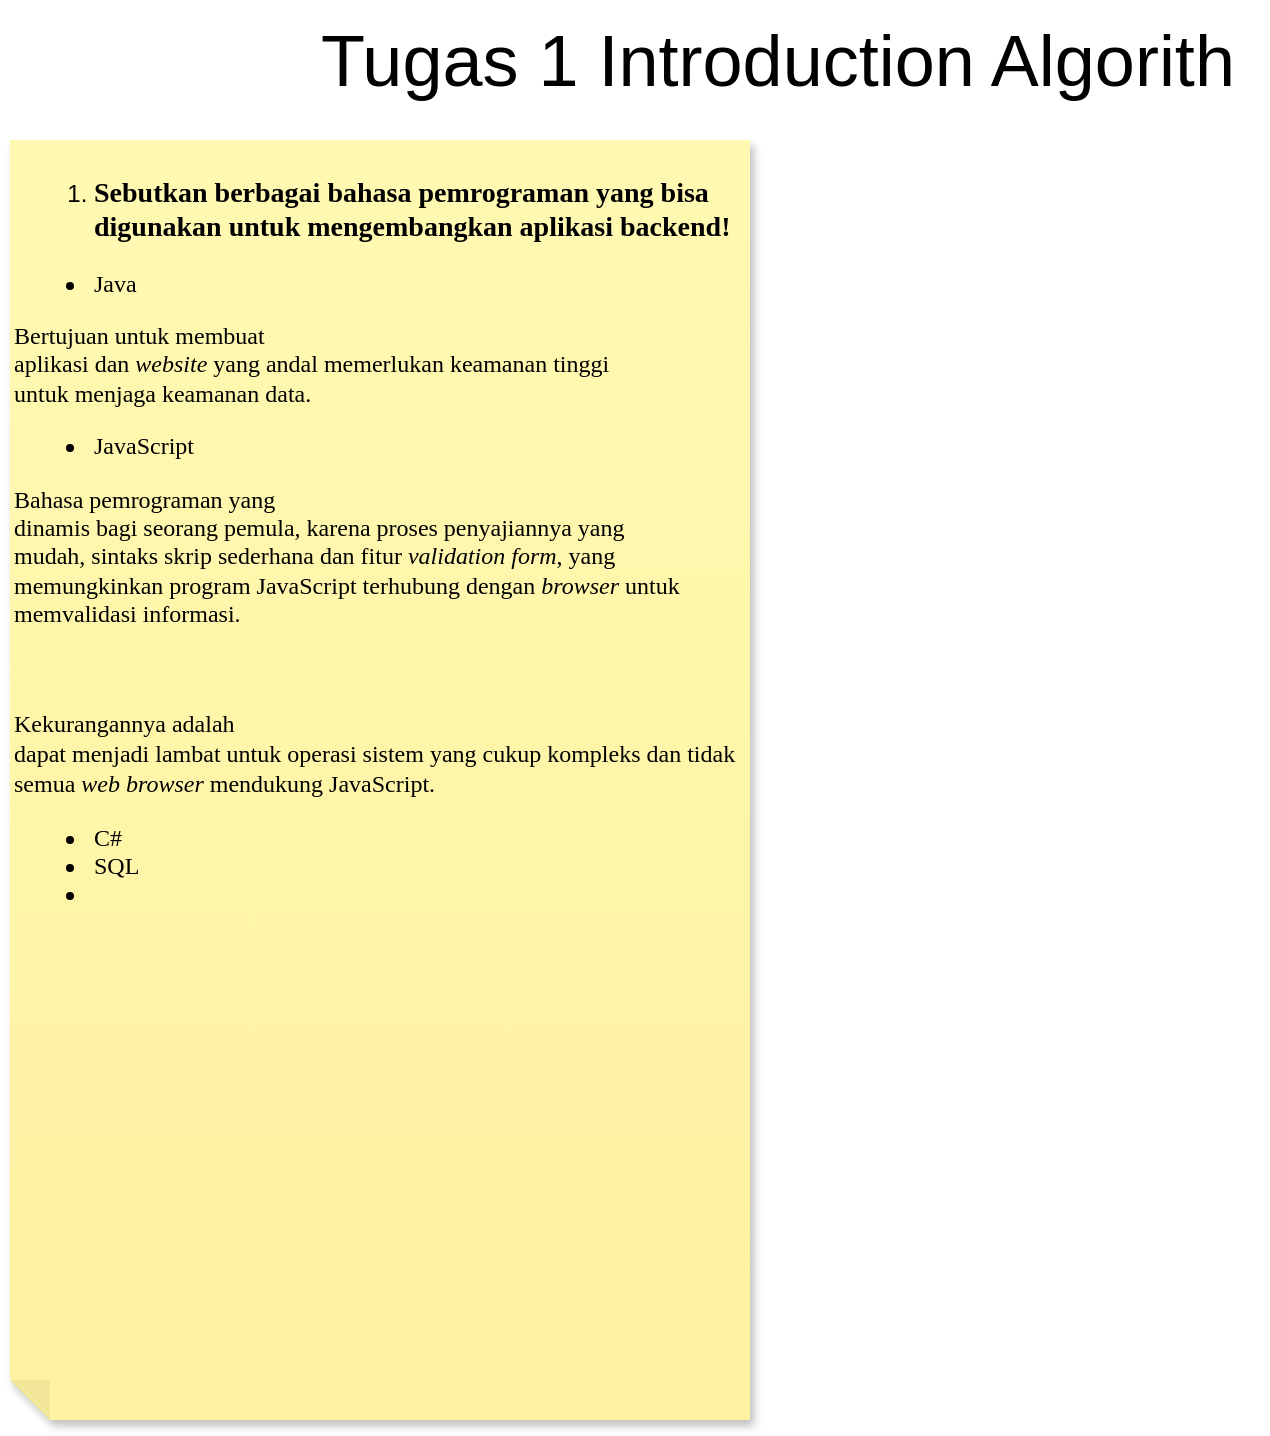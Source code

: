 <mxfile version="21.6.9" type="github">
  <diagram name="Halaman-1" id="sULDYDgB5De0UTiafrHM">
    <mxGraphModel dx="767" dy="478" grid="1" gridSize="10" guides="1" tooltips="1" connect="1" arrows="1" fold="1" page="1" pageScale="1" pageWidth="827" pageHeight="1169" math="0" shadow="0">
      <root>
        <mxCell id="0" />
        <mxCell id="1" parent="0" />
        <mxCell id="Q0Hcy1KL047lVdsbwjJ6-1" value="&lt;font style=&quot;font-size: 36px;&quot;&gt;Tugas 1 Introduction Algorith&lt;/font&gt;" style="text;strokeColor=none;align=center;fillColor=none;html=1;verticalAlign=middle;whiteSpace=wrap;rounded=0;" parent="1" vertex="1">
          <mxGeometry x="169" y="80" width="490" height="60" as="geometry" />
        </mxCell>
        <mxCell id="Q0Hcy1KL047lVdsbwjJ6-2" value="&lt;ol&gt;&lt;li&gt;&lt;font style=&quot;font-size: 14px;&quot; face=&quot;Times New Roman&quot;&gt;&lt;b&gt;Sebutkan berbagai bahasa pemrograman yang bisa digunakan untuk mengembangkan aplikasi backend!&lt;/b&gt;&lt;/font&gt;&lt;/li&gt;&lt;/ol&gt;&lt;div&gt;&lt;ul&gt;&lt;li&gt;&lt;font face=&quot;Times New Roman&quot;&gt;Java&lt;/font&gt;&lt;/li&gt;&lt;/ul&gt;&lt;div&gt;&lt;p style=&quot;margin-bottom: 0.0pt; background-image: initial; background-position: initial; background-size: initial; background-repeat: initial; background-attachment: initial; background-origin: initial; background-clip: initial;&quot; class=&quot;MsoNormal&quot;&gt;&lt;font face=&quot;Times New Roman&quot;&gt;Bertujuan untuk membuat&lt;br/&gt;aplikasi dan&amp;nbsp;&lt;i&gt;website&lt;/i&gt;&amp;nbsp;yang andal memerlukan keamanan tinggi&lt;br/&gt;untuk menjaga keamanan data.&lt;/font&gt;&lt;/p&gt;&lt;/div&gt;&lt;ul&gt;&lt;li&gt;&lt;font face=&quot;Times New Roman&quot;&gt;JavaScript&lt;/font&gt;&lt;/li&gt;&lt;/ul&gt;&lt;div&gt;&lt;p style=&quot;margin-bottom: 0.0pt; background-image: initial; background-position: initial; background-size: initial; background-repeat: initial; background-attachment: initial; background-origin: initial; background-clip: initial;&quot; class=&quot;MsoNormal&quot;&gt;&lt;font face=&quot;Times New Roman&quot;&gt;Bahasa pemrograman yang&lt;br/&gt;dinamis bagi seorang pemula, karena proses penyajiannya yang&lt;br/&gt;mudah,&amp;nbsp;sintaks skrip sederhana dan fitur&amp;nbsp;&lt;i&gt;validation form&lt;/i&gt;, yang&lt;br/&gt;memungkinkan program JavaScript terhubung dengan&amp;nbsp;&lt;i&gt;browser&lt;/i&gt;&amp;nbsp;untuk&lt;br/&gt;memvalidasi informasi.&amp;nbsp;&lt;/font&gt;&lt;/p&gt;&lt;br/&gt;&lt;br/&gt;&lt;p style=&quot;margin-bottom: 0.0pt; background-image: initial; background-position: initial; background-size: initial; background-repeat: initial; background-attachment: initial; background-origin: initial; background-clip: initial;&quot; class=&quot;MsoNormal&quot;&gt;&lt;span style=&quot;line-height: 115%;&quot;&gt;&lt;font style=&quot;font-size: 12px;&quot; face=&quot;Times New Roman&quot;&gt;Kekurangannya adalah&lt;br/&gt;dapat menjadi lambat untuk operasi sistem yang cukup kompleks dan tidak&lt;br/&gt;semua&amp;nbsp;&lt;i&gt;web browser&lt;/i&gt;&amp;nbsp;mendukung JavaScript.&lt;/font&gt;&lt;/span&gt;&lt;/p&gt;&lt;/div&gt;&lt;ul&gt;&lt;li&gt;&lt;font face=&quot;Times New Roman&quot;&gt;C#&lt;/font&gt;&lt;/li&gt;&lt;li&gt;&lt;font face=&quot;Times New Roman&quot;&gt;SQL&lt;/font&gt;&lt;/li&gt;&lt;li&gt;&lt;br&gt;&lt;/li&gt;&lt;/ul&gt;&lt;/div&gt;" style="shape=note;whiteSpace=wrap;html=1;backgroundOutline=1;fontColor=#000000;darkOpacity=0.05;fillColor=#FFF9B2;strokeColor=none;fillStyle=solid;direction=west;gradientDirection=north;gradientColor=#FFF2A1;shadow=1;size=20;pointerEvents=1;align=left;verticalAlign=top;" parent="1" vertex="1">
          <mxGeometry x="30" y="150" width="370" height="640" as="geometry" />
        </mxCell>
      </root>
    </mxGraphModel>
  </diagram>
</mxfile>
